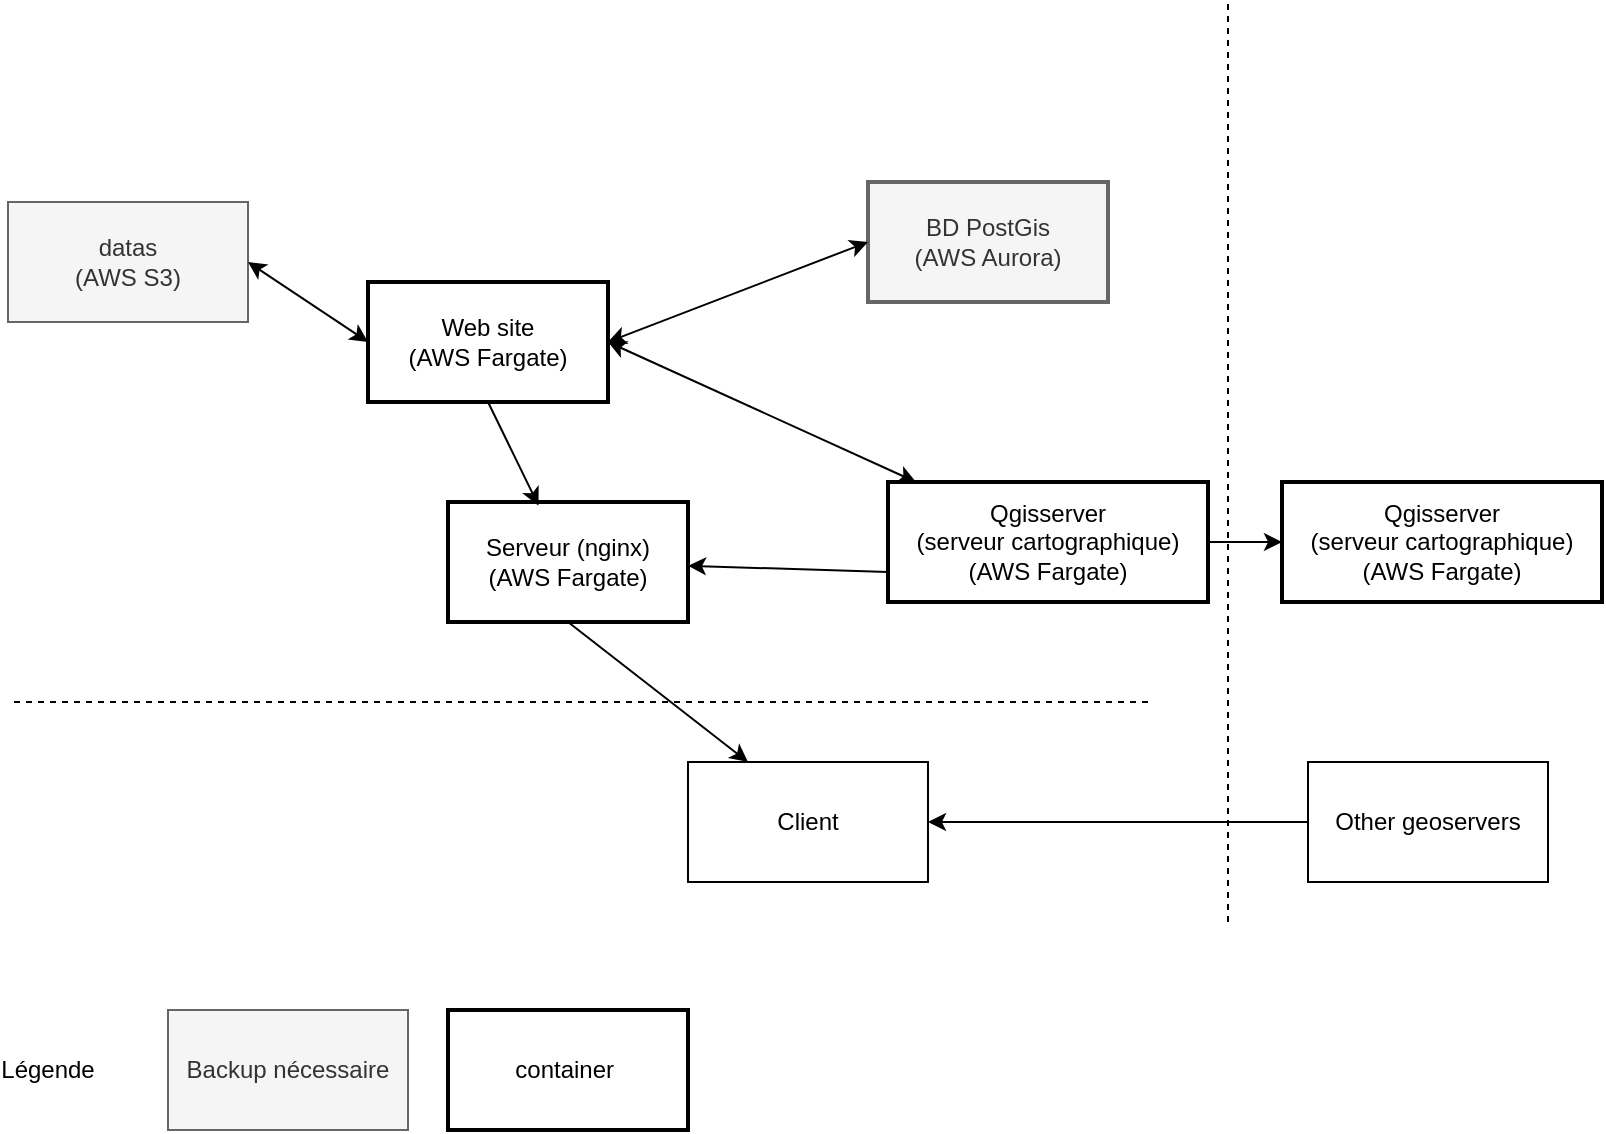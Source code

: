 <mxfile version="12.4.2" type="device" pages="2"><diagram id="Egb4hEpJrOi4l0MWcgT8" name="Page-1"><mxGraphModel dx="936" dy="632" grid="1" gridSize="10" guides="1" tooltips="1" connect="1" arrows="1" fold="1" page="1" pageScale="1" pageWidth="827" pageHeight="1169" math="0" shadow="0"><root><mxCell id="0"/><mxCell id="1" parent="0"/><mxCell id="XhkfRLBFUViI3DjZPCBZ-1" value="BD PostGis&lt;br&gt;(AWS Aurora)" style="rounded=0;whiteSpace=wrap;html=1;fillColor=#f5f5f5;strokeColor=#666666;fontColor=#333333;strokeWidth=2;" parent="1" vertex="1"><mxGeometry x="460" y="140" width="120" height="60" as="geometry"/></mxCell><mxCell id="XhkfRLBFUViI3DjZPCBZ-2" value="Qgisserver&lt;br&gt;(serveur cartographique)&lt;br&gt;(AWS Fargate)" style="rounded=0;whiteSpace=wrap;html=1;strokeWidth=2;" parent="1" vertex="1"><mxGeometry x="470" y="290" width="160" height="60" as="geometry"/></mxCell><mxCell id="XhkfRLBFUViI3DjZPCBZ-3" value="" style="endArrow=classic;html=1;exitX=1;exitY=0.5;exitDx=0;exitDy=0;entryX=0;entryY=0.5;entryDx=0;entryDy=0;" parent="1" source="XhkfRLBFUViI3DjZPCBZ-2" target="YOs8Dd8EQKYH1AjkF1sy-1" edge="1"><mxGeometry width="50" height="50" relative="1" as="geometry"><mxPoint x="390" y="440" as="sourcePoint"/><mxPoint x="440" y="390" as="targetPoint"/></mxGeometry></mxCell><mxCell id="XhkfRLBFUViI3DjZPCBZ-4" value="Web site&lt;br&gt;(AWS Fargate)" style="rounded=0;whiteSpace=wrap;html=1;strokeWidth=2;" parent="1" vertex="1"><mxGeometry x="210" y="190" width="120" height="60" as="geometry"/></mxCell><mxCell id="XhkfRLBFUViI3DjZPCBZ-5" value="Client" style="rounded=0;whiteSpace=wrap;html=1;" parent="1" vertex="1"><mxGeometry x="370" y="430" width="120" height="60" as="geometry"/></mxCell><mxCell id="XhkfRLBFUViI3DjZPCBZ-8" value="" style="endArrow=classic;html=1;exitX=0;exitY=0.75;exitDx=0;exitDy=0;" parent="1" source="XhkfRLBFUViI3DjZPCBZ-2" target="695UecYFCeu_TebYiN3f-1" edge="1"><mxGeometry width="50" height="50" relative="1" as="geometry"><mxPoint x="210" y="610" as="sourcePoint"/><mxPoint x="450" y="420" as="targetPoint"/></mxGeometry></mxCell><mxCell id="XhkfRLBFUViI3DjZPCBZ-10" value="" style="endArrow=classic;html=1;exitX=0.5;exitY=1;exitDx=0;exitDy=0;entryX=0.25;entryY=0;entryDx=0;entryDy=0;" parent="1" source="695UecYFCeu_TebYiN3f-1" target="XhkfRLBFUViI3DjZPCBZ-5" edge="1"><mxGeometry width="50" height="50" relative="1" as="geometry"><mxPoint x="210" y="410" as="sourcePoint"/><mxPoint x="260" y="410" as="targetPoint"/></mxGeometry></mxCell><mxCell id="XhkfRLBFUViI3DjZPCBZ-11" value="" style="endArrow=classic;startArrow=classic;html=1;entryX=0;entryY=0.5;entryDx=0;entryDy=0;exitX=1;exitY=0.5;exitDx=0;exitDy=0;" parent="1" source="XhkfRLBFUViI3DjZPCBZ-4" target="XhkfRLBFUViI3DjZPCBZ-1" edge="1"><mxGeometry width="50" height="50" relative="1" as="geometry"><mxPoint x="350" y="220" as="sourcePoint"/><mxPoint x="230" y="250" as="targetPoint"/></mxGeometry></mxCell><mxCell id="XhkfRLBFUViI3DjZPCBZ-12" value="datas&lt;br&gt;(AWS S3)" style="rounded=0;whiteSpace=wrap;html=1;fillColor=#f5f5f5;strokeColor=#666666;fontColor=#333333;" parent="1" vertex="1"><mxGeometry x="30" y="150" width="120" height="60" as="geometry"/></mxCell><mxCell id="XhkfRLBFUViI3DjZPCBZ-13" value="" style="endArrow=classic;startArrow=classic;html=1;exitX=0;exitY=0.5;exitDx=0;exitDy=0;entryX=1;entryY=0.5;entryDx=0;entryDy=0;" parent="1" source="XhkfRLBFUViI3DjZPCBZ-4" target="XhkfRLBFUViI3DjZPCBZ-12" edge="1"><mxGeometry width="50" height="50" relative="1" as="geometry"><mxPoint x="298" y="277" as="sourcePoint"/><mxPoint x="300" y="190" as="targetPoint"/></mxGeometry></mxCell><mxCell id="YOQKYFag3aAEpVwKs44G-1" value="Other geoservers" style="rounded=0;whiteSpace=wrap;html=1;" parent="1" vertex="1"><mxGeometry x="680" y="430" width="120" height="60" as="geometry"/></mxCell><mxCell id="YOQKYFag3aAEpVwKs44G-2" value="" style="endArrow=classic;html=1;exitX=0;exitY=0.5;exitDx=0;exitDy=0;entryX=1;entryY=0.5;entryDx=0;entryDy=0;" parent="1" source="YOQKYFag3aAEpVwKs44G-1" target="XhkfRLBFUViI3DjZPCBZ-5" edge="1"><mxGeometry width="50" height="50" relative="1" as="geometry"><mxPoint x="110" y="645" as="sourcePoint"/><mxPoint x="160" y="645" as="targetPoint"/></mxGeometry></mxCell><mxCell id="YOQKYFag3aAEpVwKs44G-3" value="" style="endArrow=classic;startArrow=classic;html=1;exitX=1;exitY=0.5;exitDx=0;exitDy=0;" parent="1" source="XhkfRLBFUViI3DjZPCBZ-4" target="XhkfRLBFUViI3DjZPCBZ-2" edge="1"><mxGeometry width="50" height="50" relative="1" as="geometry"><mxPoint x="410" y="287" as="sourcePoint"/><mxPoint x="412" y="200" as="targetPoint"/></mxGeometry></mxCell><mxCell id="YOQKYFag3aAEpVwKs44G-4" value="" style="endArrow=none;dashed=1;html=1;" parent="1" edge="1"><mxGeometry width="50" height="50" relative="1" as="geometry"><mxPoint x="640" y="510" as="sourcePoint"/><mxPoint x="640" y="50" as="targetPoint"/></mxGeometry></mxCell><mxCell id="YOQKYFag3aAEpVwKs44G-5" value="" style="endArrow=none;dashed=1;html=1;" parent="1" edge="1"><mxGeometry width="50" height="50" relative="1" as="geometry"><mxPoint x="600" y="400" as="sourcePoint"/><mxPoint x="30" y="400" as="targetPoint"/></mxGeometry></mxCell><mxCell id="Qy8eOMUC3aJ4H4pfRy4J-1" value="Backup nécessaire" style="rounded=0;whiteSpace=wrap;html=1;fillColor=#f5f5f5;strokeColor=#666666;fontColor=#333333;" parent="1" vertex="1"><mxGeometry x="110" y="554" width="120" height="60" as="geometry"/></mxCell><mxCell id="Qy8eOMUC3aJ4H4pfRy4J-2" value="container&amp;nbsp;" style="rounded=0;whiteSpace=wrap;html=1;strokeWidth=2;" parent="1" vertex="1"><mxGeometry x="250" y="554" width="120" height="60" as="geometry"/></mxCell><mxCell id="695UecYFCeu_TebYiN3f-1" value="Serveur (nginx)&lt;br&gt;(AWS Fargate)" style="rounded=0;whiteSpace=wrap;html=1;strokeWidth=2;" parent="1" vertex="1"><mxGeometry x="250" y="300" width="120" height="60" as="geometry"/></mxCell><mxCell id="695UecYFCeu_TebYiN3f-2" value="" style="endArrow=classic;html=1;exitX=0.5;exitY=1;exitDx=0;exitDy=0;entryX=0.377;entryY=0.03;entryDx=0;entryDy=0;entryPerimeter=0;" parent="1" source="XhkfRLBFUViI3DjZPCBZ-4" target="695UecYFCeu_TebYiN3f-1" edge="1"><mxGeometry width="50" height="50" relative="1" as="geometry"><mxPoint x="290" y="280" as="sourcePoint"/><mxPoint x="380" y="350" as="targetPoint"/></mxGeometry></mxCell><mxCell id="695UecYFCeu_TebYiN3f-3" value="Légende" style="text;html=1;strokeColor=none;fillColor=none;align=center;verticalAlign=middle;whiteSpace=wrap;rounded=0;" parent="1" vertex="1"><mxGeometry x="30" y="574" width="40" height="20" as="geometry"/></mxCell><mxCell id="YOs8Dd8EQKYH1AjkF1sy-1" value="Qgisserver&lt;br&gt;(serveur cartographique)&lt;br&gt;(AWS Fargate)" style="rounded=0;whiteSpace=wrap;html=1;strokeWidth=2;" vertex="1" parent="1"><mxGeometry x="667" y="290" width="160" height="60" as="geometry"/></mxCell></root></mxGraphModel></diagram><diagram id="Np_1ttzmk3xVGmCu35H8" name="Page-2"><mxGraphModel dx="936" dy="632" grid="1" gridSize="10" guides="1" tooltips="1" connect="1" arrows="1" fold="1" page="1" pageScale="1" pageWidth="827" pageHeight="1169" math="0" shadow="0"><root><mxCell id="ugpFZJAybtd7iKeuKlh5-0"/><mxCell id="ugpFZJAybtd7iKeuKlh5-1" parent="ugpFZJAybtd7iKeuKlh5-0"/><mxCell id="ugpFZJAybtd7iKeuKlh5-2" value="vpc" style="rounded=0;whiteSpace=wrap;html=1;labelPosition=center;verticalLabelPosition=top;align=center;verticalAlign=bottom;" parent="ugpFZJAybtd7iKeuKlh5-1" vertex="1"><mxGeometry x="240" y="170" width="440" height="200" as="geometry"/></mxCell><mxCell id="ugpFZJAybtd7iKeuKlh5-3" value="load balancer" style="rounded=0;whiteSpace=wrap;html=1;" parent="ugpFZJAybtd7iKeuKlh5-1" vertex="1"><mxGeometry x="250" y="210" width="120" height="60" as="geometry"/></mxCell><mxCell id="ugpFZJAybtd7iKeuKlh5-4" value="ECS Fargate :&lt;br&gt;django website (service)" style="rounded=0;whiteSpace=wrap;html=1;" parent="ugpFZJAybtd7iKeuKlh5-1" vertex="1"><mxGeometry x="520" y="210" width="120" height="60" as="geometry"/></mxCell><mxCell id="ugpFZJAybtd7iKeuKlh5-5" value="ECS Fargate :&lt;br&gt;geoserver" style="rounded=0;whiteSpace=wrap;html=1;" parent="ugpFZJAybtd7iKeuKlh5-1" vertex="1"><mxGeometry x="390" y="290" width="120" height="60" as="geometry"/></mxCell><mxCell id="ugpFZJAybtd7iKeuKlh5-6" value="RDS Postgresql" style="rounded=0;whiteSpace=wrap;html=1;" parent="ugpFZJAybtd7iKeuKlh5-1" vertex="1"><mxGeometry x="380" y="410" width="120" height="60" as="geometry"/></mxCell><mxCell id="ugpFZJAybtd7iKeuKlh5-7" value="Storage S3" style="rounded=0;whiteSpace=wrap;html=1;" parent="ugpFZJAybtd7iKeuKlh5-1" vertex="1"><mxGeometry x="270" y="490" width="120" height="60" as="geometry"/></mxCell><mxCell id="ugpFZJAybtd7iKeuKlh5-8" value="" style="endArrow=classic;html=1;exitX=1;exitY=0.75;exitDx=0;exitDy=0;entryX=0;entryY=0.75;entryDx=0;entryDy=0;" parent="ugpFZJAybtd7iKeuKlh5-1" source="ugpFZJAybtd7iKeuKlh5-3" target="ugpFZJAybtd7iKeuKlh5-4" edge="1"><mxGeometry width="50" height="50" relative="1" as="geometry"><mxPoint x="240" y="610" as="sourcePoint"/><mxPoint x="290" y="560" as="targetPoint"/></mxGeometry></mxCell><mxCell id="ugpFZJAybtd7iKeuKlh5-9" value="Client" style="rounded=0;whiteSpace=wrap;html=1;" parent="ugpFZJAybtd7iKeuKlh5-1" vertex="1"><mxGeometry x="20" y="250" width="120" height="60" as="geometry"/></mxCell><mxCell id="ugpFZJAybtd7iKeuKlh5-10" value="" style="endArrow=classic;html=1;exitX=1;exitY=0.5;exitDx=0;exitDy=0;entryX=0;entryY=0.5;entryDx=0;entryDy=0;" parent="ugpFZJAybtd7iKeuKlh5-1" source="ugpFZJAybtd7iKeuKlh5-9" target="ugpFZJAybtd7iKeuKlh5-3" edge="1"><mxGeometry width="50" height="50" relative="1" as="geometry"><mxPoint x="370" y="265" as="sourcePoint"/><mxPoint x="400" y="265" as="targetPoint"/></mxGeometry></mxCell><mxCell id="ugpFZJAybtd7iKeuKlh5-11" value="" style="endArrow=classic;html=1;exitX=1;exitY=0.5;exitDx=0;exitDy=0;" parent="ugpFZJAybtd7iKeuKlh5-1" source="ugpFZJAybtd7iKeuKlh5-9" target="ugpFZJAybtd7iKeuKlh5-5" edge="1"><mxGeometry width="50" height="50" relative="1" as="geometry"><mxPoint x="150" y="240" as="sourcePoint"/><mxPoint x="250" y="250" as="targetPoint"/></mxGeometry></mxCell><mxCell id="ugpFZJAybtd7iKeuKlh5-12" value="" style="endArrow=classic;html=1;exitX=0.657;exitY=1.01;exitDx=0;exitDy=0;exitPerimeter=0;entryX=0.75;entryY=0;entryDx=0;entryDy=0;" parent="ugpFZJAybtd7iKeuKlh5-1" source="ugpFZJAybtd7iKeuKlh5-5" target="ugpFZJAybtd7iKeuKlh5-6" edge="1"><mxGeometry width="50" height="50" relative="1" as="geometry"><mxPoint x="150" y="290" as="sourcePoint"/><mxPoint x="400" y="322.258" as="targetPoint"/></mxGeometry></mxCell><mxCell id="ugpFZJAybtd7iKeuKlh5-13" value="" style="endArrow=classic;html=1;entryX=0;entryY=0;entryDx=0;entryDy=0;exitX=1;exitY=0.5;exitDx=0;exitDy=0;" parent="ugpFZJAybtd7iKeuKlh5-1" source="ugpFZJAybtd7iKeuKlh5-9" target="ugpFZJAybtd7iKeuKlh5-7" edge="1"><mxGeometry width="50" height="50" relative="1" as="geometry"><mxPoint x="150" y="290" as="sourcePoint"/><mxPoint x="400" y="322.258" as="targetPoint"/></mxGeometry></mxCell><mxCell id="YMMJtbMnp0FStVwWP6gJ-0" value="" style="endArrow=classic;html=1;exitX=0.5;exitY=1;exitDx=0;exitDy=0;" parent="ugpFZJAybtd7iKeuKlh5-1" source="ugpFZJAybtd7iKeuKlh5-4" edge="1"><mxGeometry width="50" height="50" relative="1" as="geometry"><mxPoint x="630" y="500" as="sourcePoint"/><mxPoint x="470" y="410" as="targetPoint"/></mxGeometry></mxCell></root></mxGraphModel></diagram></mxfile>